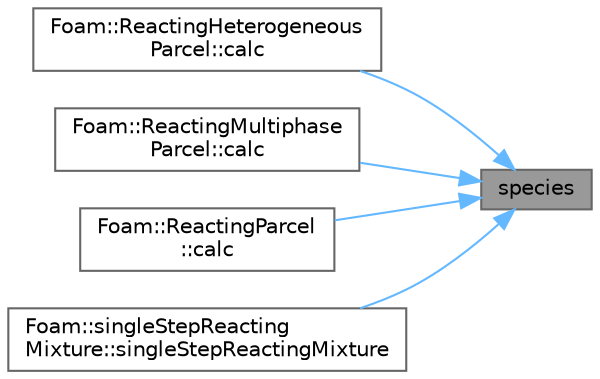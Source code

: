 digraph "species"
{
 // LATEX_PDF_SIZE
  bgcolor="transparent";
  edge [fontname=Helvetica,fontsize=10,labelfontname=Helvetica,labelfontsize=10];
  node [fontname=Helvetica,fontsize=10,shape=box,height=0.2,width=0.4];
  rankdir="RL";
  Node1 [id="Node000001",label="species",height=0.2,width=0.4,color="gray40", fillcolor="grey60", style="filled", fontcolor="black",tooltip=" "];
  Node1 -> Node2 [id="edge1_Node000001_Node000002",dir="back",color="steelblue1",style="solid",tooltip=" "];
  Node2 [id="Node000002",label="Foam::ReactingHeterogeneous\lParcel::calc",height=0.2,width=0.4,color="grey40", fillcolor="white", style="filled",URL="$classFoam_1_1ReactingHeterogeneousParcel.html#afb56ef4d31b0047419b9a94d9d07e337",tooltip=" "];
  Node1 -> Node3 [id="edge2_Node000001_Node000003",dir="back",color="steelblue1",style="solid",tooltip=" "];
  Node3 [id="Node000003",label="Foam::ReactingMultiphase\lParcel::calc",height=0.2,width=0.4,color="grey40", fillcolor="white", style="filled",URL="$classFoam_1_1ReactingMultiphaseParcel.html#afb56ef4d31b0047419b9a94d9d07e337",tooltip=" "];
  Node1 -> Node4 [id="edge3_Node000001_Node000004",dir="back",color="steelblue1",style="solid",tooltip=" "];
  Node4 [id="Node000004",label="Foam::ReactingParcel\l::calc",height=0.2,width=0.4,color="grey40", fillcolor="white", style="filled",URL="$classFoam_1_1ReactingParcel.html#afb56ef4d31b0047419b9a94d9d07e337",tooltip=" "];
  Node1 -> Node5 [id="edge4_Node000001_Node000005",dir="back",color="steelblue1",style="solid",tooltip=" "];
  Node5 [id="Node000005",label="Foam::singleStepReacting\lMixture::singleStepReactingMixture",height=0.2,width=0.4,color="grey40", fillcolor="white", style="filled",URL="$classFoam_1_1singleStepReactingMixture.html#a8a5e6a3950171abf80bac80a4c8709af",tooltip=" "];
}
